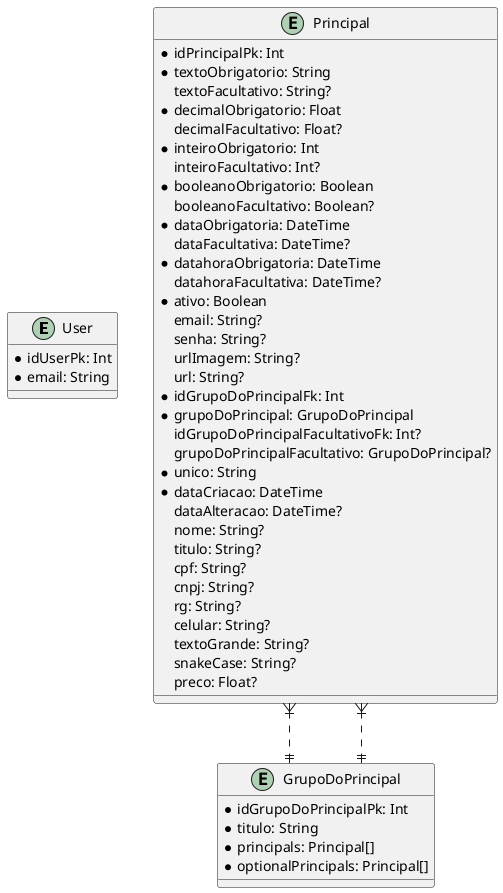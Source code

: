 @startuml

skinparam linetype ortho

entity User {
  * idUserPk: Int
  * email: String
}

entity Principal {
  * idPrincipalPk: Int
  * textoObrigatorio: String
  textoFacultativo: String?
  * decimalObrigatorio: Float
  decimalFacultativo: Float?
  * inteiroObrigatorio: Int
  inteiroFacultativo: Int?
  * booleanoObrigatorio: Boolean
  booleanoFacultativo: Boolean?
  * dataObrigatoria: DateTime
  dataFacultativa: DateTime?
  * datahoraObrigatoria: DateTime
  datahoraFacultativa: DateTime?
  * ativo: Boolean
  email: String?
  senha: String?
  urlImagem: String?
  url: String?
  * idGrupoDoPrincipalFk: Int
  * grupoDoPrincipal: GrupoDoPrincipal
  idGrupoDoPrincipalFacultativoFk: Int?
  grupoDoPrincipalFacultativo: GrupoDoPrincipal?
  * unico: String
  * dataCriacao: DateTime
  dataAlteracao: DateTime?
  nome: String?
  titulo: String?
  cpf: String?
  cnpj: String?
  rg: String?
  celular: String?
  textoGrande: String?
  snakeCase: String?
  preco: Float?
}

entity GrupoDoPrincipal {
  * idGrupoDoPrincipalPk: Int
  * titulo: String
  * principals: Principal[]
  * optionalPrincipals: Principal[]
}

Principal }|..|| GrupoDoPrincipal
Principal }|..|| GrupoDoPrincipal

@enduml
